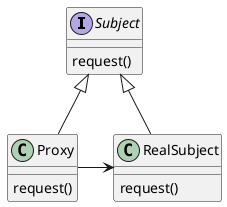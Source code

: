 @startuml

interface Subject {
request()
}

class RealSubject {
request()
}

class Proxy {
request()
}

Subject <|-- RealSubject
Subject <|-- Proxy
RealSubject <-left- Proxy
@enduml
